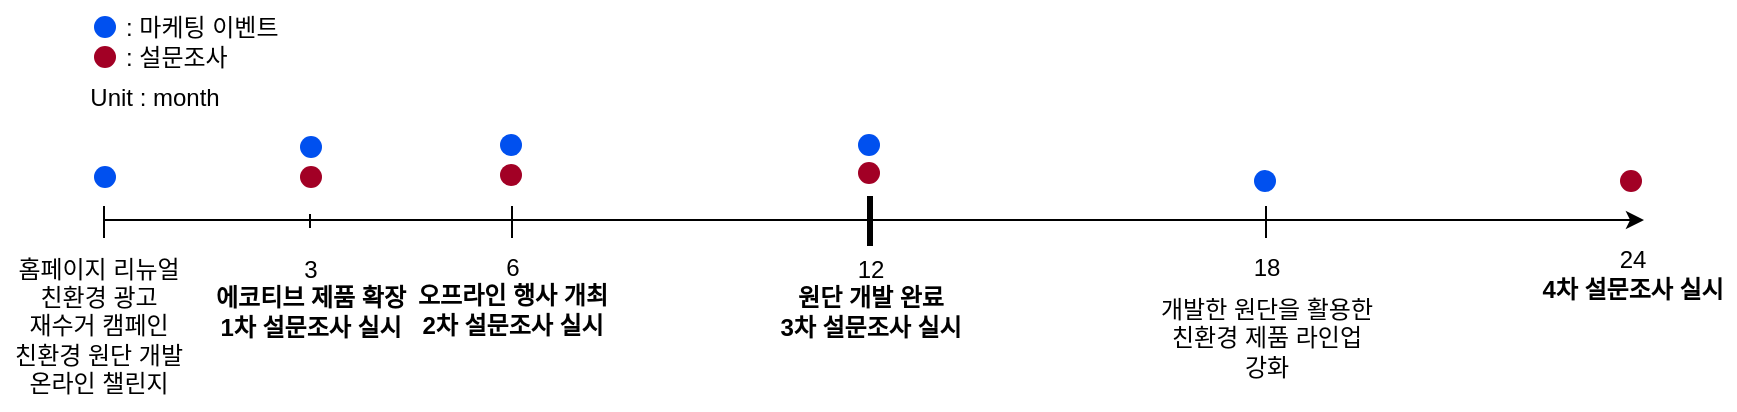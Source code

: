 <mxfile version="21.3.6" type="github">
  <diagram name="페이지-1" id="XDwKWX2P92btB2QJnYih">
    <mxGraphModel dx="954" dy="534" grid="0" gridSize="10" guides="1" tooltips="1" connect="1" arrows="1" fold="1" page="1" pageScale="1" pageWidth="1200" pageHeight="1920" background="#ffffff" math="0" shadow="0">
      <root>
        <mxCell id="0" />
        <mxCell id="1" parent="0" />
        <mxCell id="_ksSLjebN5ixidT2kmzD-1" value="" style="endArrow=classic;html=1;rounded=0;strokeColor=#000000;" edge="1" parent="1">
          <mxGeometry width="50" height="50" relative="1" as="geometry">
            <mxPoint x="80" y="280" as="sourcePoint" />
            <mxPoint x="850" y="280" as="targetPoint" />
          </mxGeometry>
        </mxCell>
        <mxCell id="_ksSLjebN5ixidT2kmzD-2" value="" style="endArrow=none;html=1;rounded=0;strokeColor=#000000;strokeWidth=3;" edge="1" parent="1">
          <mxGeometry width="50" height="50" relative="1" as="geometry">
            <mxPoint x="463" y="293" as="sourcePoint" />
            <mxPoint x="463" y="268" as="targetPoint" />
          </mxGeometry>
        </mxCell>
        <mxCell id="_ksSLjebN5ixidT2kmzD-5" value="" style="endArrow=none;html=1;rounded=0;strokeColor=#000000;" edge="1" parent="1">
          <mxGeometry width="50" height="50" relative="1" as="geometry">
            <mxPoint x="284" y="289" as="sourcePoint" />
            <mxPoint x="284" y="273" as="targetPoint" />
          </mxGeometry>
        </mxCell>
        <mxCell id="_ksSLjebN5ixidT2kmzD-6" value="" style="endArrow=none;html=1;rounded=0;strokeColor=#000000;" edge="1" parent="1">
          <mxGeometry width="50" height="50" relative="1" as="geometry">
            <mxPoint x="661" y="289" as="sourcePoint" />
            <mxPoint x="661" y="273" as="targetPoint" />
          </mxGeometry>
        </mxCell>
        <mxCell id="_ksSLjebN5ixidT2kmzD-7" value="&lt;font color=&quot;#000000&quot;&gt;6&lt;br&gt;&lt;/font&gt;&lt;font color=&quot;#000000&quot;&gt;&lt;b&gt;오프라인 행사 개최&lt;br&gt;&lt;/b&gt;&lt;/font&gt;&lt;b style=&quot;color: rgb(0, 0, 0);&quot;&gt;2차 설문조사 실시&lt;/b&gt;&lt;font color=&quot;#000000&quot;&gt;&lt;br&gt;&lt;/font&gt;" style="text;html=1;align=center;verticalAlign=middle;resizable=0;points=[];autosize=1;strokeColor=none;fillColor=none;" vertex="1" parent="1">
          <mxGeometry x="229.5" y="290" width="108" height="55" as="geometry" />
        </mxCell>
        <mxCell id="_ksSLjebN5ixidT2kmzD-8" value="&lt;font color=&quot;#000000&quot;&gt;18&lt;br&gt;&lt;/font&gt;" style="text;html=1;align=center;verticalAlign=middle;resizable=0;points=[];autosize=1;strokeColor=none;fillColor=none;" vertex="1" parent="1">
          <mxGeometry x="645" y="291" width="31" height="26" as="geometry" />
        </mxCell>
        <mxCell id="_ksSLjebN5ixidT2kmzD-10" value="" style="endArrow=none;html=1;rounded=0;strokeColor=#000000;" edge="1" parent="1">
          <mxGeometry width="50" height="50" relative="1" as="geometry">
            <mxPoint x="183" y="284" as="sourcePoint" />
            <mxPoint x="183" y="277" as="targetPoint" />
          </mxGeometry>
        </mxCell>
        <mxCell id="_ksSLjebN5ixidT2kmzD-11" value="" style="endArrow=none;html=1;rounded=0;strokeColor=#000000;" edge="1" parent="1">
          <mxGeometry width="50" height="50" relative="1" as="geometry">
            <mxPoint x="80" y="289" as="sourcePoint" />
            <mxPoint x="80" y="273" as="targetPoint" />
          </mxGeometry>
        </mxCell>
        <mxCell id="_ksSLjebN5ixidT2kmzD-12" value="&lt;font color=&quot;#000000&quot;&gt;3&lt;br&gt;&lt;/font&gt;&lt;font color=&quot;#000000&quot;&gt;&lt;b&gt;에코티브 제품 확장&lt;br&gt;&lt;/b&gt;&lt;/font&gt;&lt;b style=&quot;color: rgb(0, 0, 0);&quot;&gt;1차 설문조사 실시&lt;/b&gt;&lt;font color=&quot;#000000&quot;&gt;&lt;br&gt;&lt;/font&gt;" style="text;html=1;align=center;verticalAlign=middle;resizable=0;points=[];autosize=1;strokeColor=none;fillColor=none;" vertex="1" parent="1">
          <mxGeometry x="128.5" y="291" width="108" height="55" as="geometry" />
        </mxCell>
        <mxCell id="_ksSLjebN5ixidT2kmzD-13" value="&lt;font color=&quot;#000000&quot;&gt;Unit : month&lt;/font&gt;" style="text;html=1;align=center;verticalAlign=middle;resizable=0;points=[];autosize=1;strokeColor=none;fillColor=none;" vertex="1" parent="1">
          <mxGeometry x="63" y="206" width="83" height="26" as="geometry" />
        </mxCell>
        <mxCell id="_ksSLjebN5ixidT2kmzD-15" value="" style="ellipse;shape=doubleEllipse;whiteSpace=wrap;html=1;aspect=fixed;strokeColor=none;fillColor=#a20025;fontColor=#ffffff;" vertex="1" parent="1">
          <mxGeometry x="178" y="253" width="11" height="11" as="geometry" />
        </mxCell>
        <mxCell id="_ksSLjebN5ixidT2kmzD-17" value="" style="ellipse;shape=doubleEllipse;whiteSpace=wrap;html=1;aspect=fixed;strokeColor=none;fillColor=#a20025;fontColor=#ffffff;" vertex="1" parent="1">
          <mxGeometry x="278" y="252" width="11" height="11" as="geometry" />
        </mxCell>
        <mxCell id="_ksSLjebN5ixidT2kmzD-18" value="" style="ellipse;shape=doubleEllipse;whiteSpace=wrap;html=1;aspect=fixed;strokeColor=none;fillColor=#a20025;fontColor=#ffffff;" vertex="1" parent="1">
          <mxGeometry x="457" y="251" width="11" height="11" as="geometry" />
        </mxCell>
        <mxCell id="_ksSLjebN5ixidT2kmzD-19" value="" style="ellipse;shape=doubleEllipse;whiteSpace=wrap;html=1;aspect=fixed;strokeColor=none;fillColor=#a20025;fontColor=#ffffff;" vertex="1" parent="1">
          <mxGeometry x="838" y="255" width="11" height="11" as="geometry" />
        </mxCell>
        <mxCell id="_ksSLjebN5ixidT2kmzD-20" value="&lt;font color=&quot;#000000&quot;&gt;12&lt;br&gt;&lt;b&gt;원단 개발 완료&lt;/b&gt;&lt;br&gt;&lt;/font&gt;&lt;b style=&quot;color: rgb(0, 0, 0);&quot;&gt;3차 설문조사 실시&lt;/b&gt;&lt;font color=&quot;#000000&quot;&gt;&lt;br&gt;&lt;/font&gt;" style="text;html=1;align=center;verticalAlign=middle;resizable=0;points=[];autosize=1;strokeColor=none;fillColor=none;" vertex="1" parent="1">
          <mxGeometry x="410.5" y="291" width="104" height="55" as="geometry" />
        </mxCell>
        <mxCell id="_ksSLjebN5ixidT2kmzD-21" value="&lt;span style=&quot;color: rgb(0, 0, 0);&quot;&gt;24&lt;br&gt;&lt;/span&gt;&lt;b style=&quot;color: rgb(0, 0, 0);&quot;&gt;4차 설문조사 실시&lt;/b&gt;&lt;font color=&quot;#000000&quot;&gt;&lt;br&gt;&lt;/font&gt;" style="text;html=1;align=center;verticalAlign=middle;resizable=0;points=[];autosize=1;strokeColor=none;fillColor=none;" vertex="1" parent="1">
          <mxGeometry x="791.5" y="286" width="104" height="41" as="geometry" />
        </mxCell>
        <mxCell id="_ksSLjebN5ixidT2kmzD-22" value="&lt;font color=&quot;#000000&quot;&gt;홈페이지 리뉴얼&lt;br&gt;친환경 광고&lt;br&gt;재수거 캠페인&lt;br&gt;친환경 원단 개발&lt;br&gt;온라인 챌린지&lt;br&gt;&lt;/font&gt;" style="text;html=1;align=center;verticalAlign=middle;resizable=0;points=[];autosize=1;strokeColor=none;fillColor=none;" vertex="1" parent="1">
          <mxGeometry x="28" y="291" width="97" height="84" as="geometry" />
        </mxCell>
        <mxCell id="_ksSLjebN5ixidT2kmzD-23" value="" style="ellipse;shape=doubleEllipse;whiteSpace=wrap;html=1;aspect=fixed;strokeColor=none;fillColor=#0050ef;fontColor=#ffffff;" vertex="1" parent="1">
          <mxGeometry x="75" y="253" width="11" height="11" as="geometry" />
        </mxCell>
        <mxCell id="_ksSLjebN5ixidT2kmzD-24" value="" style="ellipse;shape=doubleEllipse;whiteSpace=wrap;html=1;aspect=fixed;strokeColor=none;fillColor=#0050ef;fontColor=#ffffff;" vertex="1" parent="1">
          <mxGeometry x="178" y="238" width="11" height="11" as="geometry" />
        </mxCell>
        <mxCell id="_ksSLjebN5ixidT2kmzD-25" value="" style="ellipse;shape=doubleEllipse;whiteSpace=wrap;html=1;aspect=fixed;strokeColor=none;fillColor=#0050ef;fontColor=#ffffff;" vertex="1" parent="1">
          <mxGeometry x="278" y="237" width="11" height="11" as="geometry" />
        </mxCell>
        <mxCell id="_ksSLjebN5ixidT2kmzD-27" value="" style="ellipse;shape=doubleEllipse;whiteSpace=wrap;html=1;aspect=fixed;strokeColor=none;fillColor=#0050ef;fontColor=#ffffff;" vertex="1" parent="1">
          <mxGeometry x="457" y="237" width="11" height="11" as="geometry" />
        </mxCell>
        <mxCell id="_ksSLjebN5ixidT2kmzD-28" value="" style="ellipse;shape=doubleEllipse;whiteSpace=wrap;html=1;aspect=fixed;strokeColor=none;fillColor=#a20025;fontColor=#ffffff;" vertex="1" parent="1">
          <mxGeometry x="75" y="193" width="11" height="11" as="geometry" />
        </mxCell>
        <mxCell id="_ksSLjebN5ixidT2kmzD-29" value="" style="ellipse;shape=doubleEllipse;whiteSpace=wrap;html=1;aspect=fixed;strokeColor=none;fillColor=#0050ef;fontColor=#ffffff;" vertex="1" parent="1">
          <mxGeometry x="75" y="178" width="11" height="11" as="geometry" />
        </mxCell>
        <mxCell id="_ksSLjebN5ixidT2kmzD-31" value="&lt;font color=&quot;#000000&quot;&gt;: 마케팅 이벤트&lt;br&gt;&lt;/font&gt;&lt;div style=&quot;&quot;&gt;&lt;span style=&quot;background-color: initial;&quot;&gt;&lt;font color=&quot;#000000&quot;&gt;: 설문조사&amp;nbsp;&lt;/font&gt;&lt;/span&gt;&lt;/div&gt;" style="text;html=1;align=left;verticalAlign=middle;resizable=0;points=[];autosize=1;strokeColor=none;fillColor=none;" vertex="1" parent="1">
          <mxGeometry x="89" y="170" width="90" height="41" as="geometry" />
        </mxCell>
        <mxCell id="_ksSLjebN5ixidT2kmzD-32" value="" style="ellipse;shape=doubleEllipse;whiteSpace=wrap;html=1;aspect=fixed;strokeColor=none;fillColor=#0050ef;fontColor=#ffffff;" vertex="1" parent="1">
          <mxGeometry x="655" y="255" width="11" height="11" as="geometry" />
        </mxCell>
        <mxCell id="_ksSLjebN5ixidT2kmzD-33" value="&lt;font color=&quot;#000000&quot;&gt;개발한 원단을 활용한&lt;br&gt;친환경 제품 라인업&lt;br&gt;강화&lt;br&gt;&lt;/font&gt;" style="text;html=1;align=center;verticalAlign=middle;resizable=0;points=[];autosize=1;strokeColor=none;fillColor=none;" vertex="1" parent="1">
          <mxGeometry x="601.5" y="311" width="118" height="55" as="geometry" />
        </mxCell>
      </root>
    </mxGraphModel>
  </diagram>
</mxfile>
